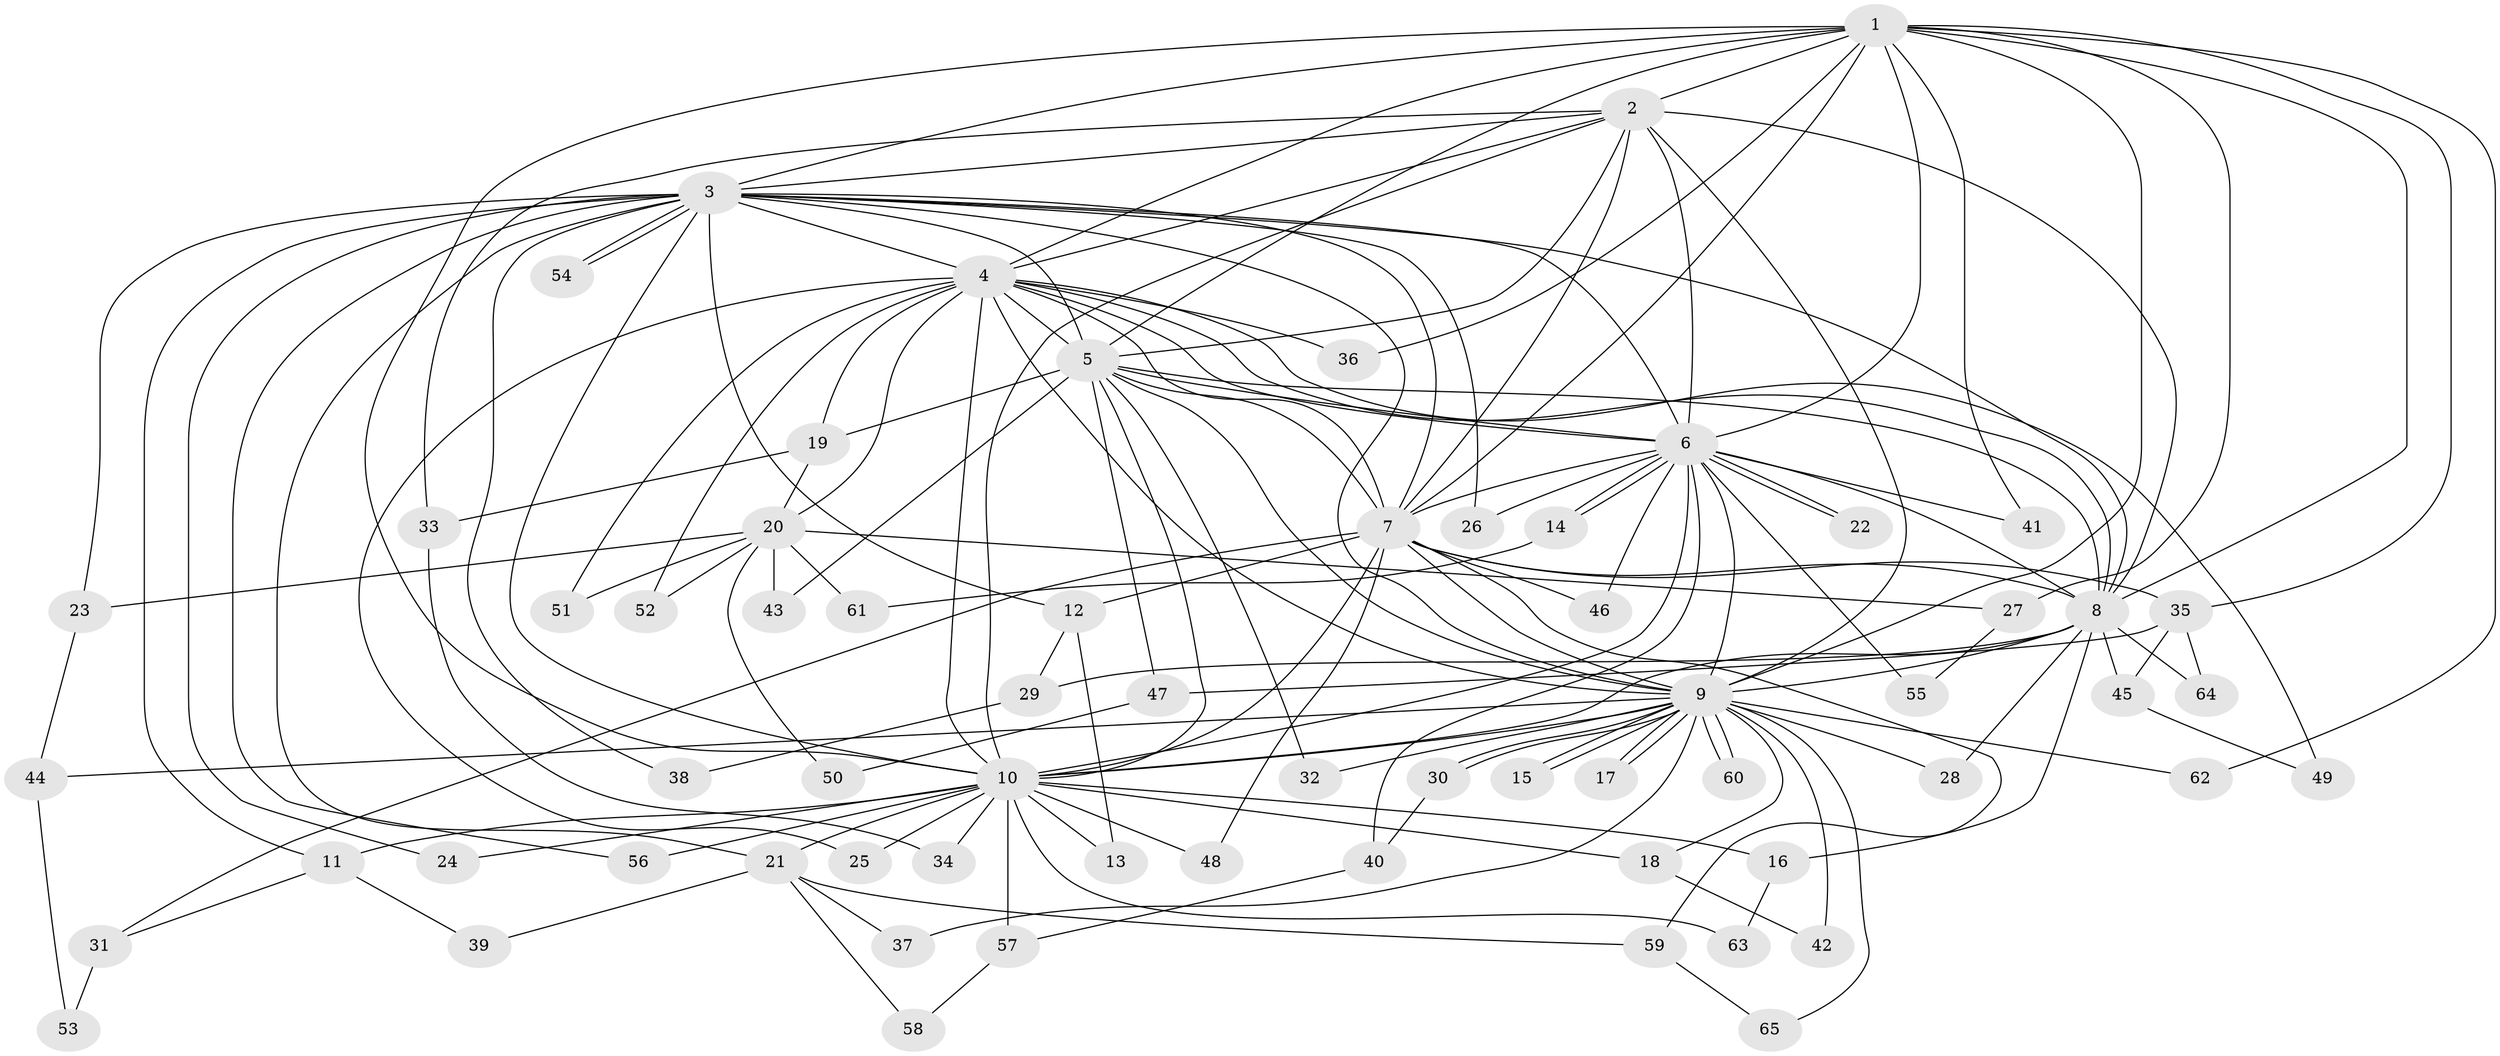// coarse degree distribution, {12: 0.02127659574468085, 15: 0.02127659574468085, 23: 0.02127659574468085, 14: 0.02127659574468085, 13: 0.0425531914893617, 20: 0.02127659574468085, 4: 0.0851063829787234, 5: 0.02127659574468085, 2: 0.5531914893617021, 9: 0.02127659574468085, 6: 0.0425531914893617, 1: 0.02127659574468085, 3: 0.10638297872340426}
// Generated by graph-tools (version 1.1) at 2025/23/03/03/25 07:23:42]
// undirected, 65 vertices, 155 edges
graph export_dot {
graph [start="1"]
  node [color=gray90,style=filled];
  1;
  2;
  3;
  4;
  5;
  6;
  7;
  8;
  9;
  10;
  11;
  12;
  13;
  14;
  15;
  16;
  17;
  18;
  19;
  20;
  21;
  22;
  23;
  24;
  25;
  26;
  27;
  28;
  29;
  30;
  31;
  32;
  33;
  34;
  35;
  36;
  37;
  38;
  39;
  40;
  41;
  42;
  43;
  44;
  45;
  46;
  47;
  48;
  49;
  50;
  51;
  52;
  53;
  54;
  55;
  56;
  57;
  58;
  59;
  60;
  61;
  62;
  63;
  64;
  65;
  1 -- 2;
  1 -- 3;
  1 -- 4;
  1 -- 5;
  1 -- 6;
  1 -- 7;
  1 -- 8;
  1 -- 9;
  1 -- 10;
  1 -- 27;
  1 -- 35;
  1 -- 36;
  1 -- 41;
  1 -- 62;
  2 -- 3;
  2 -- 4;
  2 -- 5;
  2 -- 6;
  2 -- 7;
  2 -- 8;
  2 -- 9;
  2 -- 10;
  2 -- 33;
  3 -- 4;
  3 -- 5;
  3 -- 6;
  3 -- 7;
  3 -- 8;
  3 -- 9;
  3 -- 10;
  3 -- 11;
  3 -- 12;
  3 -- 21;
  3 -- 23;
  3 -- 24;
  3 -- 26;
  3 -- 38;
  3 -- 54;
  3 -- 54;
  3 -- 56;
  4 -- 5;
  4 -- 6;
  4 -- 7;
  4 -- 8;
  4 -- 9;
  4 -- 10;
  4 -- 19;
  4 -- 20;
  4 -- 25;
  4 -- 36;
  4 -- 49;
  4 -- 51;
  4 -- 52;
  5 -- 6;
  5 -- 7;
  5 -- 8;
  5 -- 9;
  5 -- 10;
  5 -- 19;
  5 -- 32;
  5 -- 43;
  5 -- 47;
  6 -- 7;
  6 -- 8;
  6 -- 9;
  6 -- 10;
  6 -- 14;
  6 -- 14;
  6 -- 22;
  6 -- 22;
  6 -- 26;
  6 -- 40;
  6 -- 41;
  6 -- 46;
  6 -- 55;
  7 -- 8;
  7 -- 9;
  7 -- 10;
  7 -- 12;
  7 -- 31;
  7 -- 35;
  7 -- 46;
  7 -- 48;
  7 -- 59;
  8 -- 9;
  8 -- 10;
  8 -- 16;
  8 -- 28;
  8 -- 29;
  8 -- 45;
  8 -- 64;
  9 -- 10;
  9 -- 15;
  9 -- 15;
  9 -- 17;
  9 -- 17;
  9 -- 18;
  9 -- 28;
  9 -- 30;
  9 -- 30;
  9 -- 32;
  9 -- 37;
  9 -- 42;
  9 -- 44;
  9 -- 60;
  9 -- 60;
  9 -- 62;
  9 -- 65;
  10 -- 11;
  10 -- 13;
  10 -- 16;
  10 -- 18;
  10 -- 21;
  10 -- 24;
  10 -- 25;
  10 -- 34;
  10 -- 48;
  10 -- 56;
  10 -- 57;
  10 -- 63;
  11 -- 31;
  11 -- 39;
  12 -- 13;
  12 -- 29;
  14 -- 61;
  16 -- 63;
  18 -- 42;
  19 -- 20;
  19 -- 33;
  20 -- 23;
  20 -- 27;
  20 -- 43;
  20 -- 50;
  20 -- 51;
  20 -- 52;
  20 -- 61;
  21 -- 37;
  21 -- 39;
  21 -- 58;
  21 -- 59;
  23 -- 44;
  27 -- 55;
  29 -- 38;
  30 -- 40;
  31 -- 53;
  33 -- 34;
  35 -- 45;
  35 -- 47;
  35 -- 64;
  40 -- 57;
  44 -- 53;
  45 -- 49;
  47 -- 50;
  57 -- 58;
  59 -- 65;
}
